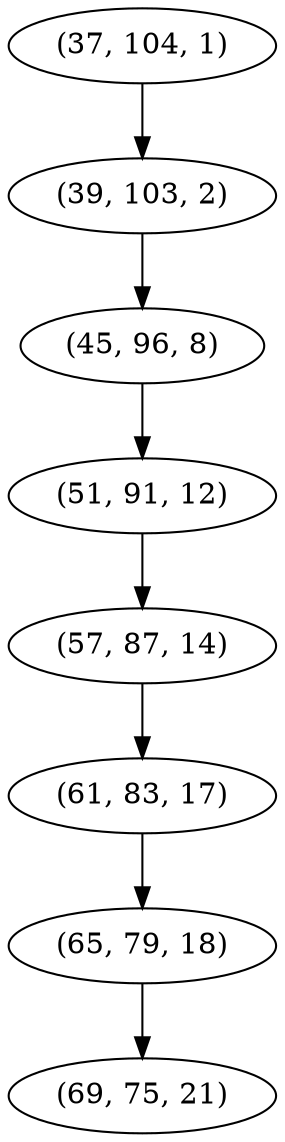 digraph tree {
    "(37, 104, 1)";
    "(39, 103, 2)";
    "(45, 96, 8)";
    "(51, 91, 12)";
    "(57, 87, 14)";
    "(61, 83, 17)";
    "(65, 79, 18)";
    "(69, 75, 21)";
    "(37, 104, 1)" -> "(39, 103, 2)";
    "(39, 103, 2)" -> "(45, 96, 8)";
    "(45, 96, 8)" -> "(51, 91, 12)";
    "(51, 91, 12)" -> "(57, 87, 14)";
    "(57, 87, 14)" -> "(61, 83, 17)";
    "(61, 83, 17)" -> "(65, 79, 18)";
    "(65, 79, 18)" -> "(69, 75, 21)";
}
